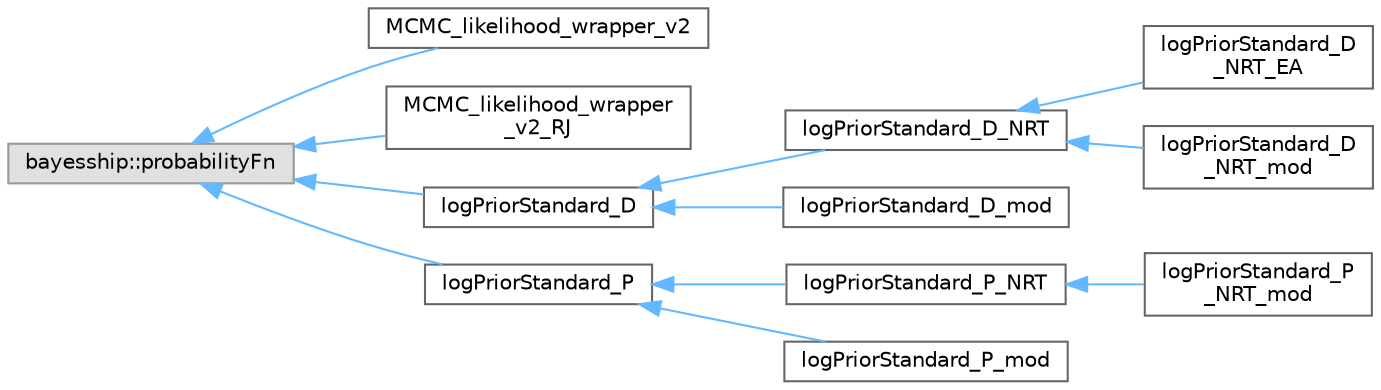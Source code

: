 digraph "Graphical Class Hierarchy"
{
 // LATEX_PDF_SIZE
  bgcolor="transparent";
  edge [fontname=Helvetica,fontsize=10,labelfontname=Helvetica,labelfontsize=10];
  node [fontname=Helvetica,fontsize=10,shape=box,height=0.2,width=0.4];
  rankdir="LR";
  Node0 [id="Node000000",label="bayesship::probabilityFn",height=0.2,width=0.4,color="grey60", fillcolor="#E0E0E0", style="filled",tooltip=" "];
  Node0 -> Node1 [id="edge1_Node000000_Node000001",dir="back",color="steelblue1",style="solid",tooltip=" "];
  Node1 [id="Node000001",label="MCMC_likelihood_wrapper_v2",height=0.2,width=0.4,color="grey40", fillcolor="white", style="filled",URL="$classMCMC__likelihood__wrapper__v2.html",tooltip=" "];
  Node0 -> Node2 [id="edge2_Node000000_Node000002",dir="back",color="steelblue1",style="solid",tooltip=" "];
  Node2 [id="Node000002",label="MCMC_likelihood_wrapper\l_v2_RJ",height=0.2,width=0.4,color="grey40", fillcolor="white", style="filled",URL="$classMCMC__likelihood__wrapper__v2__RJ.html",tooltip=" "];
  Node0 -> Node3 [id="edge3_Node000000_Node000003",dir="back",color="steelblue1",style="solid",tooltip=" "];
  Node3 [id="Node000003",label="logPriorStandard_D",height=0.2,width=0.4,color="grey40", fillcolor="white", style="filled",URL="$classlogPriorStandard__D.html",tooltip=" "];
  Node3 -> Node4 [id="edge4_Node000003_Node000004",dir="back",color="steelblue1",style="solid",tooltip=" "];
  Node4 [id="Node000004",label="logPriorStandard_D_NRT",height=0.2,width=0.4,color="grey40", fillcolor="white", style="filled",URL="$classlogPriorStandard__D__NRT.html",tooltip=" "];
  Node4 -> Node5 [id="edge5_Node000004_Node000005",dir="back",color="steelblue1",style="solid",tooltip=" "];
  Node5 [id="Node000005",label="logPriorStandard_D\l_NRT_EA",height=0.2,width=0.4,color="grey40", fillcolor="white", style="filled",URL="$classlogPriorStandard__D__NRT__EA.html",tooltip=" "];
  Node4 -> Node6 [id="edge6_Node000004_Node000006",dir="back",color="steelblue1",style="solid",tooltip=" "];
  Node6 [id="Node000006",label="logPriorStandard_D\l_NRT_mod",height=0.2,width=0.4,color="grey40", fillcolor="white", style="filled",URL="$classlogPriorStandard__D__NRT__mod.html",tooltip=" "];
  Node3 -> Node7 [id="edge7_Node000003_Node000007",dir="back",color="steelblue1",style="solid",tooltip=" "];
  Node7 [id="Node000007",label="logPriorStandard_D_mod",height=0.2,width=0.4,color="grey40", fillcolor="white", style="filled",URL="$classlogPriorStandard__D__mod.html",tooltip=" "];
  Node0 -> Node8 [id="edge8_Node000000_Node000008",dir="back",color="steelblue1",style="solid",tooltip=" "];
  Node8 [id="Node000008",label="logPriorStandard_P",height=0.2,width=0.4,color="grey40", fillcolor="white", style="filled",URL="$classlogPriorStandard__P.html",tooltip=" "];
  Node8 -> Node9 [id="edge9_Node000008_Node000009",dir="back",color="steelblue1",style="solid",tooltip=" "];
  Node9 [id="Node000009",label="logPriorStandard_P_NRT",height=0.2,width=0.4,color="grey40", fillcolor="white", style="filled",URL="$classlogPriorStandard__P__NRT.html",tooltip=" "];
  Node9 -> Node10 [id="edge10_Node000009_Node000010",dir="back",color="steelblue1",style="solid",tooltip=" "];
  Node10 [id="Node000010",label="logPriorStandard_P\l_NRT_mod",height=0.2,width=0.4,color="grey40", fillcolor="white", style="filled",URL="$classlogPriorStandard__P__NRT__mod.html",tooltip=" "];
  Node8 -> Node11 [id="edge11_Node000008_Node000011",dir="back",color="steelblue1",style="solid",tooltip=" "];
  Node11 [id="Node000011",label="logPriorStandard_P_mod",height=0.2,width=0.4,color="grey40", fillcolor="white", style="filled",URL="$classlogPriorStandard__P__mod.html",tooltip=" "];
}
